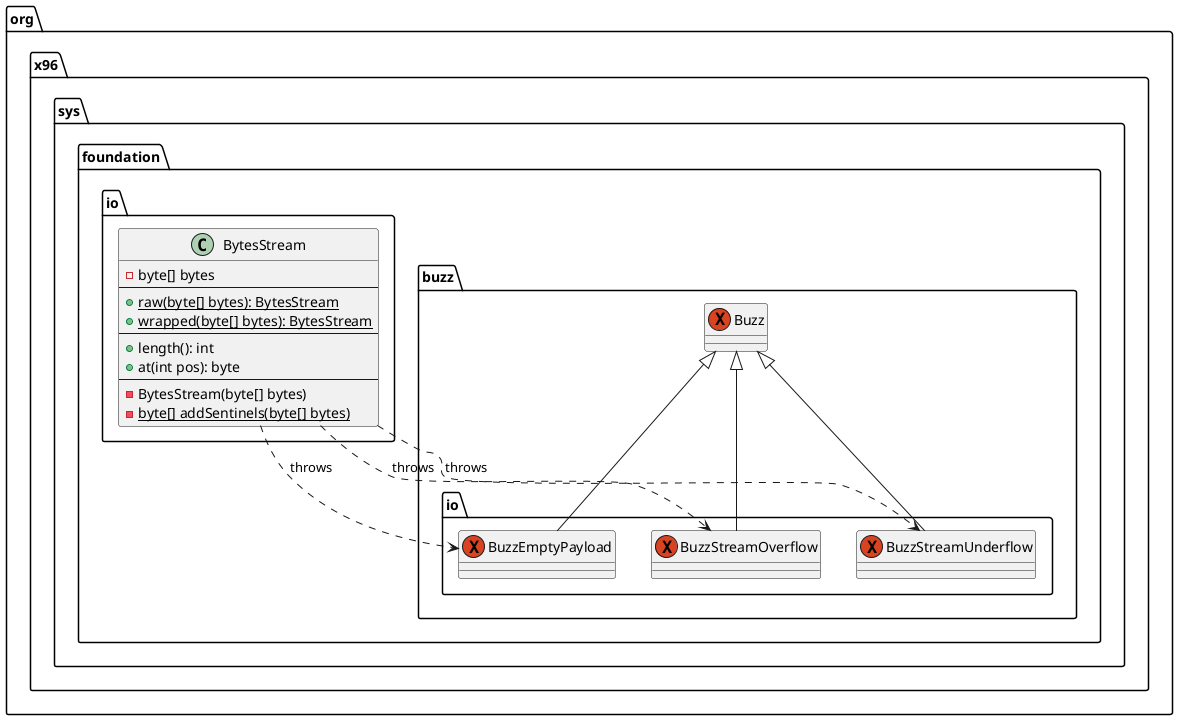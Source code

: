 @startuml Bytes Stream

package org.x96.sys.foundation {
  package buzz {
    exception Buzz {}

    package io {
      exception BuzzEmptyPayload extends org.x96.sys.foundation.buzz.Buzz
      exception BuzzStreamOverflow extends org.x96.sys.foundation.buzz.Buzz
      exception BuzzStreamUnderflow extends org.x96.sys.foundation.buzz.Buzz
    }
  }
  package io {
    class BytesStream {
      - byte[] bytes
      --
      + {static} raw(byte[] bytes): BytesStream
      + {static} wrapped(byte[] bytes): BytesStream
      --
      + length(): int
      + at(int pos): byte
      --
      - BytesStream(byte[] bytes)
      - {static} byte[] addSentinels(byte[] bytes)
    }
    BytesStream ..> BuzzEmptyPayload : throws
    BytesStream ..> BuzzStreamOverflow : throws
    BytesStream ..> BuzzStreamUnderflow : throws
  }
}
@enduml
